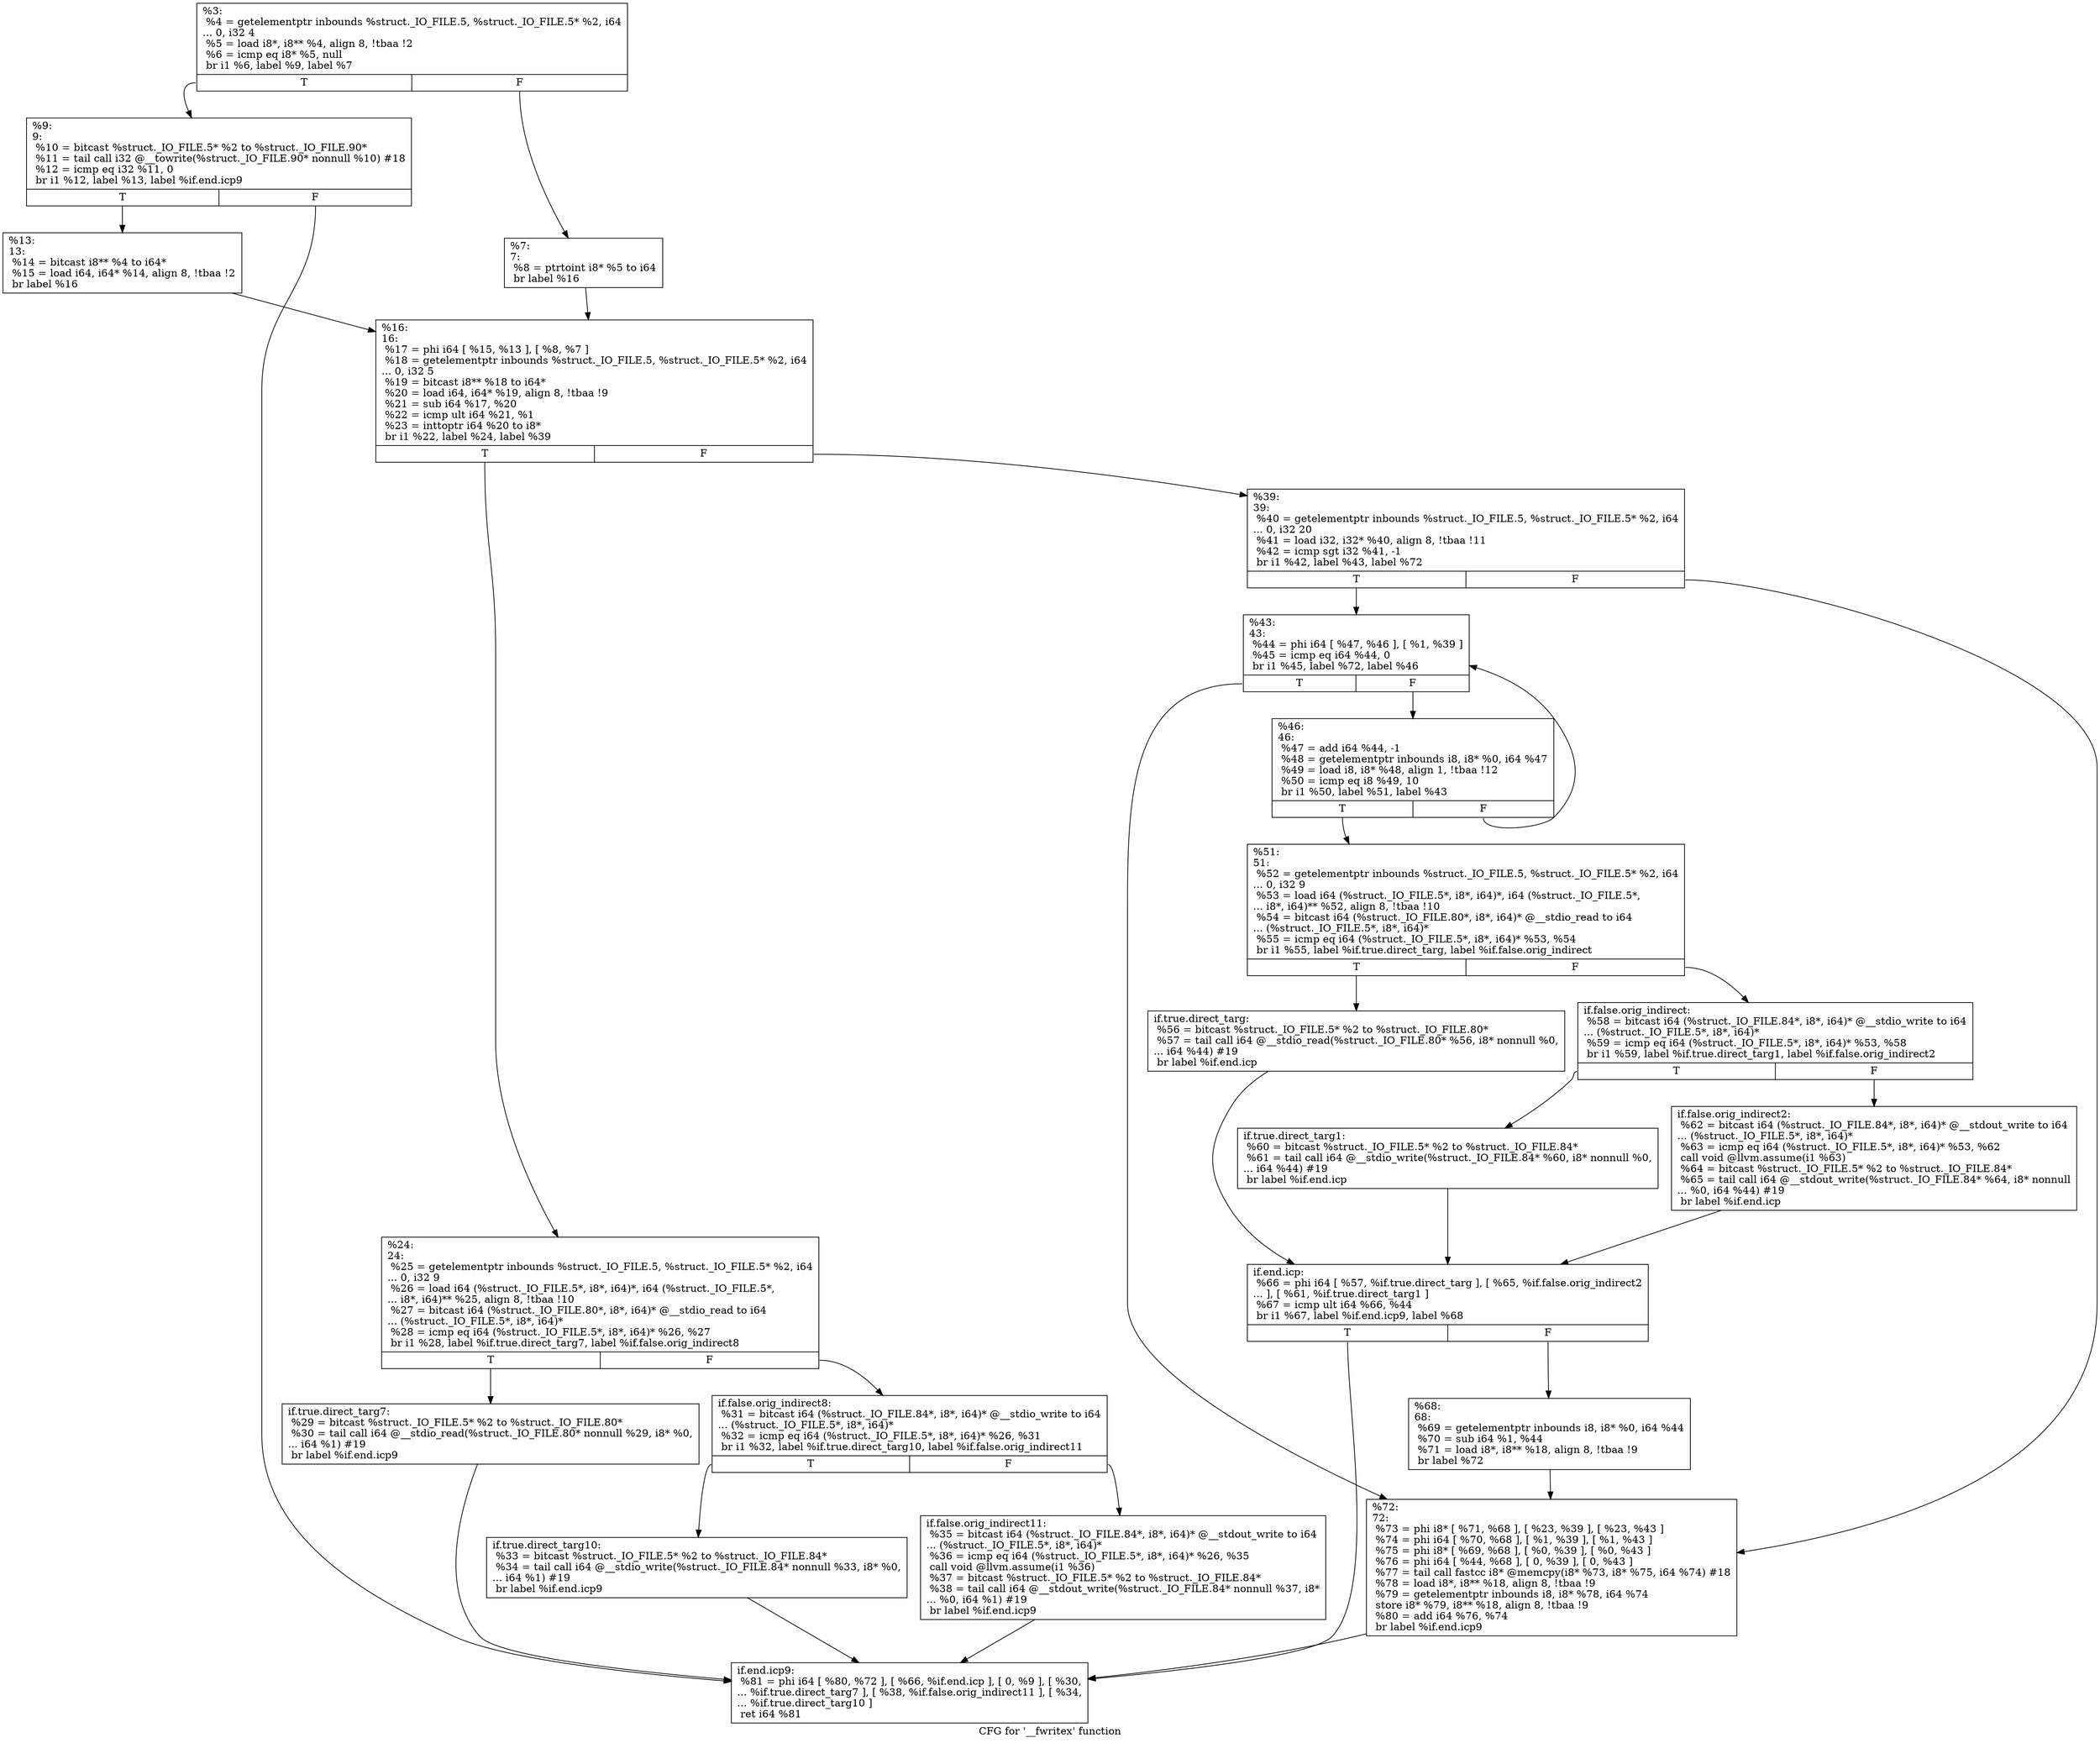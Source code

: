 digraph "CFG for '__fwritex' function" {
	label="CFG for '__fwritex' function";

	Node0x20551e0 [shape=record,label="{%3:\l  %4 = getelementptr inbounds %struct._IO_FILE.5, %struct._IO_FILE.5* %2, i64\l... 0, i32 4\l  %5 = load i8*, i8** %4, align 8, !tbaa !2\l  %6 = icmp eq i8* %5, null\l  br i1 %6, label %9, label %7\l|{<s0>T|<s1>F}}"];
	Node0x20551e0:s0 -> Node0x2056820;
	Node0x20551e0:s1 -> Node0x2056580;
	Node0x2056580 [shape=record,label="{%7:\l7:                                                \l  %8 = ptrtoint i8* %5 to i64\l  br label %16\l}"];
	Node0x2056580 -> Node0x20568c0;
	Node0x2056820 [shape=record,label="{%9:\l9:                                                \l  %10 = bitcast %struct._IO_FILE.5* %2 to %struct._IO_FILE.90*\l  %11 = tail call i32 @__towrite(%struct._IO_FILE.90* nonnull %10) #18\l  %12 = icmp eq i32 %11, 0\l  br i1 %12, label %13, label %if.end.icp9\l|{<s0>T|<s1>F}}"];
	Node0x2056820:s0 -> Node0x2056870;
	Node0x2056820:s1 -> Node0x2056e10;
	Node0x2056870 [shape=record,label="{%13:\l13:                                               \l  %14 = bitcast i8** %4 to i64*\l  %15 = load i64, i64* %14, align 8, !tbaa !2\l  br label %16\l}"];
	Node0x2056870 -> Node0x20568c0;
	Node0x20568c0 [shape=record,label="{%16:\l16:                                               \l  %17 = phi i64 [ %15, %13 ], [ %8, %7 ]\l  %18 = getelementptr inbounds %struct._IO_FILE.5, %struct._IO_FILE.5* %2, i64\l... 0, i32 5\l  %19 = bitcast i8** %18 to i64*\l  %20 = load i64, i64* %19, align 8, !tbaa !9\l  %21 = sub i64 %17, %20\l  %22 = icmp ult i64 %21, %1\l  %23 = inttoptr i64 %20 to i8*\l  br i1 %22, label %24, label %39\l|{<s0>T|<s1>F}}"];
	Node0x20568c0:s0 -> Node0x2056910;
	Node0x20568c0:s1 -> Node0x2056aa0;
	Node0x2056910 [shape=record,label="{%24:\l24:                                               \l  %25 = getelementptr inbounds %struct._IO_FILE.5, %struct._IO_FILE.5* %2, i64\l... 0, i32 9\l  %26 = load i64 (%struct._IO_FILE.5*, i8*, i64)*, i64 (%struct._IO_FILE.5*,\l... i8*, i64)** %25, align 8, !tbaa !10\l  %27 = bitcast i64 (%struct._IO_FILE.80*, i8*, i64)* @__stdio_read to i64\l... (%struct._IO_FILE.5*, i8*, i64)*\l  %28 = icmp eq i64 (%struct._IO_FILE.5*, i8*, i64)* %26, %27\l  br i1 %28, label %if.true.direct_targ7, label %if.false.orig_indirect8\l|{<s0>T|<s1>F}}"];
	Node0x2056910:s0 -> Node0x2056960;
	Node0x2056910:s1 -> Node0x20569b0;
	Node0x2056960 [shape=record,label="{if.true.direct_targ7:                             \l  %29 = bitcast %struct._IO_FILE.5* %2 to %struct._IO_FILE.80*\l  %30 = tail call i64 @__stdio_read(%struct._IO_FILE.80* nonnull %29, i8* %0,\l... i64 %1) #19\l  br label %if.end.icp9\l}"];
	Node0x2056960 -> Node0x2056e10;
	Node0x20569b0 [shape=record,label="{if.false.orig_indirect8:                          \l  %31 = bitcast i64 (%struct._IO_FILE.84*, i8*, i64)* @__stdio_write to i64\l... (%struct._IO_FILE.5*, i8*, i64)*\l  %32 = icmp eq i64 (%struct._IO_FILE.5*, i8*, i64)* %26, %31\l  br i1 %32, label %if.true.direct_targ10, label %if.false.orig_indirect11\l|{<s0>T|<s1>F}}"];
	Node0x20569b0:s0 -> Node0x2056a00;
	Node0x20569b0:s1 -> Node0x2056a50;
	Node0x2056a00 [shape=record,label="{if.true.direct_targ10:                            \l  %33 = bitcast %struct._IO_FILE.5* %2 to %struct._IO_FILE.84*\l  %34 = tail call i64 @__stdio_write(%struct._IO_FILE.84* nonnull %33, i8* %0,\l... i64 %1) #19\l  br label %if.end.icp9\l}"];
	Node0x2056a00 -> Node0x2056e10;
	Node0x2056a50 [shape=record,label="{if.false.orig_indirect11:                         \l  %35 = bitcast i64 (%struct._IO_FILE.84*, i8*, i64)* @__stdout_write to i64\l... (%struct._IO_FILE.5*, i8*, i64)*\l  %36 = icmp eq i64 (%struct._IO_FILE.5*, i8*, i64)* %26, %35\l  call void @llvm.assume(i1 %36)\l  %37 = bitcast %struct._IO_FILE.5* %2 to %struct._IO_FILE.84*\l  %38 = tail call i64 @__stdout_write(%struct._IO_FILE.84* nonnull %37, i8*\l... %0, i64 %1) #19\l  br label %if.end.icp9\l}"];
	Node0x2056a50 -> Node0x2056e10;
	Node0x2056aa0 [shape=record,label="{%39:\l39:                                               \l  %40 = getelementptr inbounds %struct._IO_FILE.5, %struct._IO_FILE.5* %2, i64\l... 0, i32 20\l  %41 = load i32, i32* %40, align 8, !tbaa !11\l  %42 = icmp sgt i32 %41, -1\l  br i1 %42, label %43, label %72\l|{<s0>T|<s1>F}}"];
	Node0x2056aa0:s0 -> Node0x2056af0;
	Node0x2056aa0:s1 -> Node0x2056dc0;
	Node0x2056af0 [shape=record,label="{%43:\l43:                                               \l  %44 = phi i64 [ %47, %46 ], [ %1, %39 ]\l  %45 = icmp eq i64 %44, 0\l  br i1 %45, label %72, label %46\l|{<s0>T|<s1>F}}"];
	Node0x2056af0:s0 -> Node0x2056dc0;
	Node0x2056af0:s1 -> Node0x2056b40;
	Node0x2056b40 [shape=record,label="{%46:\l46:                                               \l  %47 = add i64 %44, -1\l  %48 = getelementptr inbounds i8, i8* %0, i64 %47\l  %49 = load i8, i8* %48, align 1, !tbaa !12\l  %50 = icmp eq i8 %49, 10\l  br i1 %50, label %51, label %43\l|{<s0>T|<s1>F}}"];
	Node0x2056b40:s0 -> Node0x2056b90;
	Node0x2056b40:s1 -> Node0x2056af0;
	Node0x2056b90 [shape=record,label="{%51:\l51:                                               \l  %52 = getelementptr inbounds %struct._IO_FILE.5, %struct._IO_FILE.5* %2, i64\l... 0, i32 9\l  %53 = load i64 (%struct._IO_FILE.5*, i8*, i64)*, i64 (%struct._IO_FILE.5*,\l... i8*, i64)** %52, align 8, !tbaa !10\l  %54 = bitcast i64 (%struct._IO_FILE.80*, i8*, i64)* @__stdio_read to i64\l... (%struct._IO_FILE.5*, i8*, i64)*\l  %55 = icmp eq i64 (%struct._IO_FILE.5*, i8*, i64)* %53, %54\l  br i1 %55, label %if.true.direct_targ, label %if.false.orig_indirect\l|{<s0>T|<s1>F}}"];
	Node0x2056b90:s0 -> Node0x2056be0;
	Node0x2056b90:s1 -> Node0x2056c30;
	Node0x2056be0 [shape=record,label="{if.true.direct_targ:                              \l  %56 = bitcast %struct._IO_FILE.5* %2 to %struct._IO_FILE.80*\l  %57 = tail call i64 @__stdio_read(%struct._IO_FILE.80* %56, i8* nonnull %0,\l... i64 %44) #19\l  br label %if.end.icp\l}"];
	Node0x2056be0 -> Node0x2056d20;
	Node0x2056c30 [shape=record,label="{if.false.orig_indirect:                           \l  %58 = bitcast i64 (%struct._IO_FILE.84*, i8*, i64)* @__stdio_write to i64\l... (%struct._IO_FILE.5*, i8*, i64)*\l  %59 = icmp eq i64 (%struct._IO_FILE.5*, i8*, i64)* %53, %58\l  br i1 %59, label %if.true.direct_targ1, label %if.false.orig_indirect2\l|{<s0>T|<s1>F}}"];
	Node0x2056c30:s0 -> Node0x2056c80;
	Node0x2056c30:s1 -> Node0x2056cd0;
	Node0x2056c80 [shape=record,label="{if.true.direct_targ1:                             \l  %60 = bitcast %struct._IO_FILE.5* %2 to %struct._IO_FILE.84*\l  %61 = tail call i64 @__stdio_write(%struct._IO_FILE.84* %60, i8* nonnull %0,\l... i64 %44) #19\l  br label %if.end.icp\l}"];
	Node0x2056c80 -> Node0x2056d20;
	Node0x2056cd0 [shape=record,label="{if.false.orig_indirect2:                          \l  %62 = bitcast i64 (%struct._IO_FILE.84*, i8*, i64)* @__stdout_write to i64\l... (%struct._IO_FILE.5*, i8*, i64)*\l  %63 = icmp eq i64 (%struct._IO_FILE.5*, i8*, i64)* %53, %62\l  call void @llvm.assume(i1 %63)\l  %64 = bitcast %struct._IO_FILE.5* %2 to %struct._IO_FILE.84*\l  %65 = tail call i64 @__stdout_write(%struct._IO_FILE.84* %64, i8* nonnull\l... %0, i64 %44) #19\l  br label %if.end.icp\l}"];
	Node0x2056cd0 -> Node0x2056d20;
	Node0x2056d20 [shape=record,label="{if.end.icp:                                       \l  %66 = phi i64 [ %57, %if.true.direct_targ ], [ %65, %if.false.orig_indirect2\l... ], [ %61, %if.true.direct_targ1 ]\l  %67 = icmp ult i64 %66, %44\l  br i1 %67, label %if.end.icp9, label %68\l|{<s0>T|<s1>F}}"];
	Node0x2056d20:s0 -> Node0x2056e10;
	Node0x2056d20:s1 -> Node0x2056d70;
	Node0x2056d70 [shape=record,label="{%68:\l68:                                               \l  %69 = getelementptr inbounds i8, i8* %0, i64 %44\l  %70 = sub i64 %1, %44\l  %71 = load i8*, i8** %18, align 8, !tbaa !9\l  br label %72\l}"];
	Node0x2056d70 -> Node0x2056dc0;
	Node0x2056dc0 [shape=record,label="{%72:\l72:                                               \l  %73 = phi i8* [ %71, %68 ], [ %23, %39 ], [ %23, %43 ]\l  %74 = phi i64 [ %70, %68 ], [ %1, %39 ], [ %1, %43 ]\l  %75 = phi i8* [ %69, %68 ], [ %0, %39 ], [ %0, %43 ]\l  %76 = phi i64 [ %44, %68 ], [ 0, %39 ], [ 0, %43 ]\l  %77 = tail call fastcc i8* @memcpy(i8* %73, i8* %75, i64 %74) #18\l  %78 = load i8*, i8** %18, align 8, !tbaa !9\l  %79 = getelementptr inbounds i8, i8* %78, i64 %74\l  store i8* %79, i8** %18, align 8, !tbaa !9\l  %80 = add i64 %76, %74\l  br label %if.end.icp9\l}"];
	Node0x2056dc0 -> Node0x2056e10;
	Node0x2056e10 [shape=record,label="{if.end.icp9:                                      \l  %81 = phi i64 [ %80, %72 ], [ %66, %if.end.icp ], [ 0, %9 ], [ %30,\l... %if.true.direct_targ7 ], [ %38, %if.false.orig_indirect11 ], [ %34,\l... %if.true.direct_targ10 ]\l  ret i64 %81\l}"];
}
